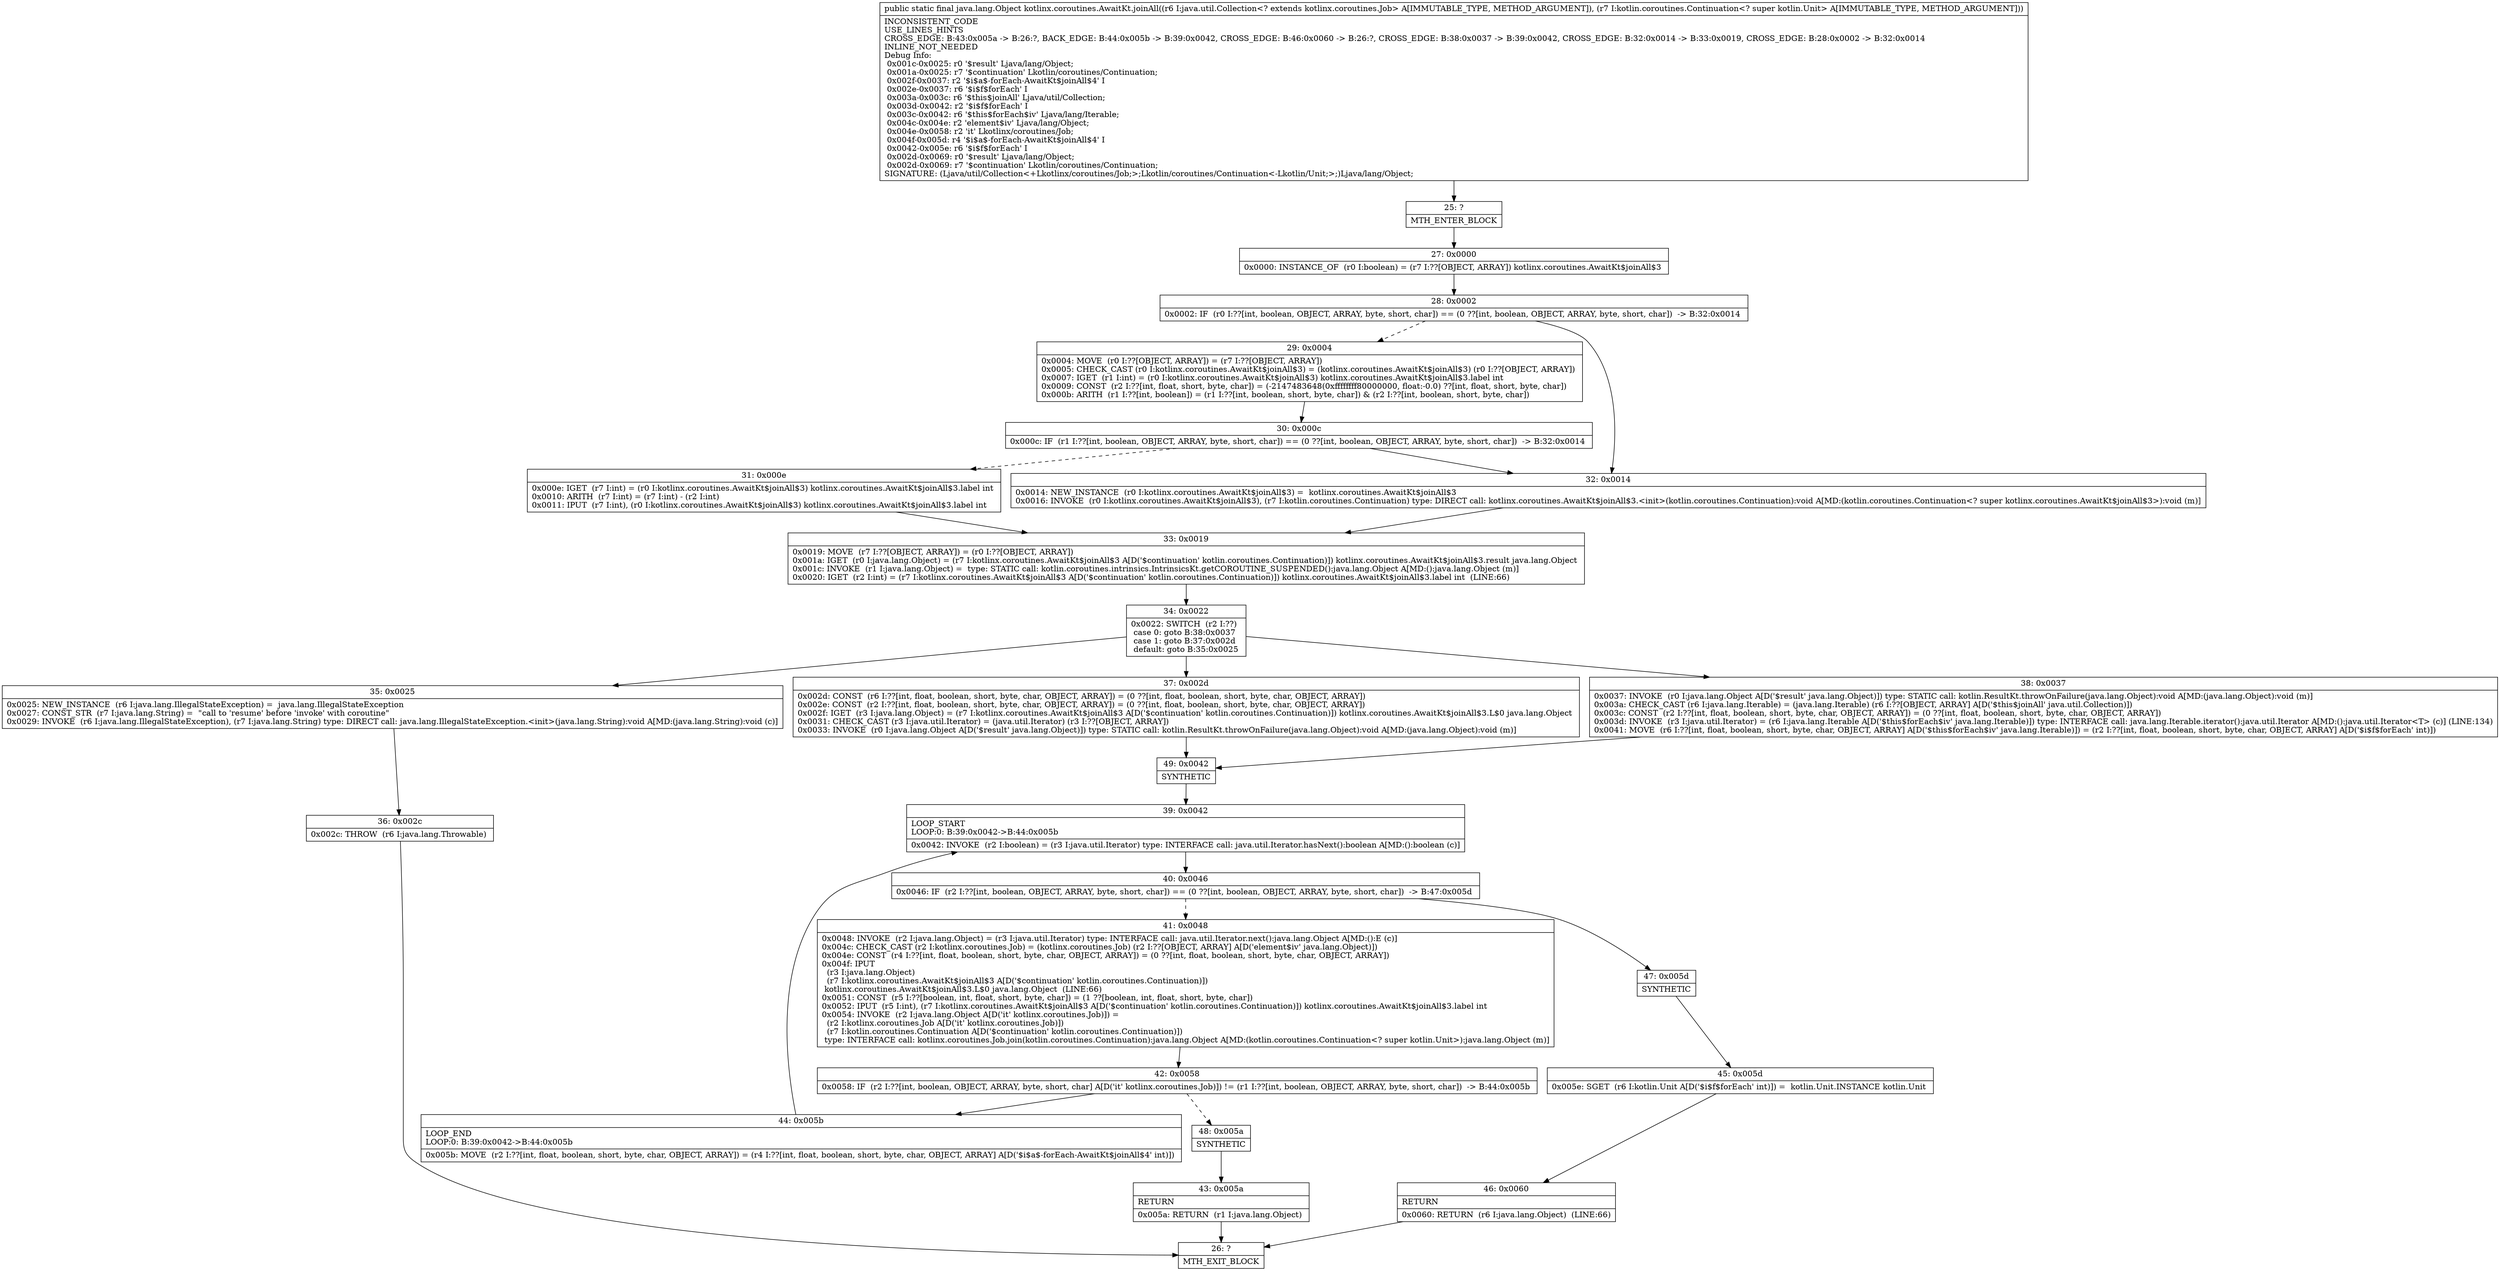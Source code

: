 digraph "CFG forkotlinx.coroutines.AwaitKt.joinAll(Ljava\/util\/Collection;Lkotlin\/coroutines\/Continuation;)Ljava\/lang\/Object;" {
Node_25 [shape=record,label="{25\:\ ?|MTH_ENTER_BLOCK\l}"];
Node_27 [shape=record,label="{27\:\ 0x0000|0x0000: INSTANCE_OF  (r0 I:boolean) = (r7 I:??[OBJECT, ARRAY]) kotlinx.coroutines.AwaitKt$joinAll$3 \l}"];
Node_28 [shape=record,label="{28\:\ 0x0002|0x0002: IF  (r0 I:??[int, boolean, OBJECT, ARRAY, byte, short, char]) == (0 ??[int, boolean, OBJECT, ARRAY, byte, short, char])  \-\> B:32:0x0014 \l}"];
Node_29 [shape=record,label="{29\:\ 0x0004|0x0004: MOVE  (r0 I:??[OBJECT, ARRAY]) = (r7 I:??[OBJECT, ARRAY]) \l0x0005: CHECK_CAST (r0 I:kotlinx.coroutines.AwaitKt$joinAll$3) = (kotlinx.coroutines.AwaitKt$joinAll$3) (r0 I:??[OBJECT, ARRAY]) \l0x0007: IGET  (r1 I:int) = (r0 I:kotlinx.coroutines.AwaitKt$joinAll$3) kotlinx.coroutines.AwaitKt$joinAll$3.label int \l0x0009: CONST  (r2 I:??[int, float, short, byte, char]) = (\-2147483648(0xffffffff80000000, float:\-0.0) ??[int, float, short, byte, char]) \l0x000b: ARITH  (r1 I:??[int, boolean]) = (r1 I:??[int, boolean, short, byte, char]) & (r2 I:??[int, boolean, short, byte, char]) \l}"];
Node_30 [shape=record,label="{30\:\ 0x000c|0x000c: IF  (r1 I:??[int, boolean, OBJECT, ARRAY, byte, short, char]) == (0 ??[int, boolean, OBJECT, ARRAY, byte, short, char])  \-\> B:32:0x0014 \l}"];
Node_31 [shape=record,label="{31\:\ 0x000e|0x000e: IGET  (r7 I:int) = (r0 I:kotlinx.coroutines.AwaitKt$joinAll$3) kotlinx.coroutines.AwaitKt$joinAll$3.label int \l0x0010: ARITH  (r7 I:int) = (r7 I:int) \- (r2 I:int) \l0x0011: IPUT  (r7 I:int), (r0 I:kotlinx.coroutines.AwaitKt$joinAll$3) kotlinx.coroutines.AwaitKt$joinAll$3.label int \l}"];
Node_33 [shape=record,label="{33\:\ 0x0019|0x0019: MOVE  (r7 I:??[OBJECT, ARRAY]) = (r0 I:??[OBJECT, ARRAY]) \l0x001a: IGET  (r0 I:java.lang.Object) = (r7 I:kotlinx.coroutines.AwaitKt$joinAll$3 A[D('$continuation' kotlin.coroutines.Continuation)]) kotlinx.coroutines.AwaitKt$joinAll$3.result java.lang.Object \l0x001c: INVOKE  (r1 I:java.lang.Object) =  type: STATIC call: kotlin.coroutines.intrinsics.IntrinsicsKt.getCOROUTINE_SUSPENDED():java.lang.Object A[MD:():java.lang.Object (m)]\l0x0020: IGET  (r2 I:int) = (r7 I:kotlinx.coroutines.AwaitKt$joinAll$3 A[D('$continuation' kotlin.coroutines.Continuation)]) kotlinx.coroutines.AwaitKt$joinAll$3.label int  (LINE:66)\l}"];
Node_34 [shape=record,label="{34\:\ 0x0022|0x0022: SWITCH  (r2 I:??)\l case 0: goto B:38:0x0037\l case 1: goto B:37:0x002d\l default: goto B:35:0x0025 \l}"];
Node_35 [shape=record,label="{35\:\ 0x0025|0x0025: NEW_INSTANCE  (r6 I:java.lang.IllegalStateException) =  java.lang.IllegalStateException \l0x0027: CONST_STR  (r7 I:java.lang.String) =  \"call to 'resume' before 'invoke' with coroutine\" \l0x0029: INVOKE  (r6 I:java.lang.IllegalStateException), (r7 I:java.lang.String) type: DIRECT call: java.lang.IllegalStateException.\<init\>(java.lang.String):void A[MD:(java.lang.String):void (c)]\l}"];
Node_36 [shape=record,label="{36\:\ 0x002c|0x002c: THROW  (r6 I:java.lang.Throwable) \l}"];
Node_26 [shape=record,label="{26\:\ ?|MTH_EXIT_BLOCK\l}"];
Node_37 [shape=record,label="{37\:\ 0x002d|0x002d: CONST  (r6 I:??[int, float, boolean, short, byte, char, OBJECT, ARRAY]) = (0 ??[int, float, boolean, short, byte, char, OBJECT, ARRAY]) \l0x002e: CONST  (r2 I:??[int, float, boolean, short, byte, char, OBJECT, ARRAY]) = (0 ??[int, float, boolean, short, byte, char, OBJECT, ARRAY]) \l0x002f: IGET  (r3 I:java.lang.Object) = (r7 I:kotlinx.coroutines.AwaitKt$joinAll$3 A[D('$continuation' kotlin.coroutines.Continuation)]) kotlinx.coroutines.AwaitKt$joinAll$3.L$0 java.lang.Object \l0x0031: CHECK_CAST (r3 I:java.util.Iterator) = (java.util.Iterator) (r3 I:??[OBJECT, ARRAY]) \l0x0033: INVOKE  (r0 I:java.lang.Object A[D('$result' java.lang.Object)]) type: STATIC call: kotlin.ResultKt.throwOnFailure(java.lang.Object):void A[MD:(java.lang.Object):void (m)]\l}"];
Node_49 [shape=record,label="{49\:\ 0x0042|SYNTHETIC\l}"];
Node_39 [shape=record,label="{39\:\ 0x0042|LOOP_START\lLOOP:0: B:39:0x0042\-\>B:44:0x005b\l|0x0042: INVOKE  (r2 I:boolean) = (r3 I:java.util.Iterator) type: INTERFACE call: java.util.Iterator.hasNext():boolean A[MD:():boolean (c)]\l}"];
Node_40 [shape=record,label="{40\:\ 0x0046|0x0046: IF  (r2 I:??[int, boolean, OBJECT, ARRAY, byte, short, char]) == (0 ??[int, boolean, OBJECT, ARRAY, byte, short, char])  \-\> B:47:0x005d \l}"];
Node_41 [shape=record,label="{41\:\ 0x0048|0x0048: INVOKE  (r2 I:java.lang.Object) = (r3 I:java.util.Iterator) type: INTERFACE call: java.util.Iterator.next():java.lang.Object A[MD:():E (c)]\l0x004c: CHECK_CAST (r2 I:kotlinx.coroutines.Job) = (kotlinx.coroutines.Job) (r2 I:??[OBJECT, ARRAY] A[D('element$iv' java.lang.Object)]) \l0x004e: CONST  (r4 I:??[int, float, boolean, short, byte, char, OBJECT, ARRAY]) = (0 ??[int, float, boolean, short, byte, char, OBJECT, ARRAY]) \l0x004f: IPUT  \l  (r3 I:java.lang.Object)\l  (r7 I:kotlinx.coroutines.AwaitKt$joinAll$3 A[D('$continuation' kotlin.coroutines.Continuation)])\l kotlinx.coroutines.AwaitKt$joinAll$3.L$0 java.lang.Object  (LINE:66)\l0x0051: CONST  (r5 I:??[boolean, int, float, short, byte, char]) = (1 ??[boolean, int, float, short, byte, char]) \l0x0052: IPUT  (r5 I:int), (r7 I:kotlinx.coroutines.AwaitKt$joinAll$3 A[D('$continuation' kotlin.coroutines.Continuation)]) kotlinx.coroutines.AwaitKt$joinAll$3.label int \l0x0054: INVOKE  (r2 I:java.lang.Object A[D('it' kotlinx.coroutines.Job)]) = \l  (r2 I:kotlinx.coroutines.Job A[D('it' kotlinx.coroutines.Job)])\l  (r7 I:kotlin.coroutines.Continuation A[D('$continuation' kotlin.coroutines.Continuation)])\l type: INTERFACE call: kotlinx.coroutines.Job.join(kotlin.coroutines.Continuation):java.lang.Object A[MD:(kotlin.coroutines.Continuation\<? super kotlin.Unit\>):java.lang.Object (m)]\l}"];
Node_42 [shape=record,label="{42\:\ 0x0058|0x0058: IF  (r2 I:??[int, boolean, OBJECT, ARRAY, byte, short, char] A[D('it' kotlinx.coroutines.Job)]) != (r1 I:??[int, boolean, OBJECT, ARRAY, byte, short, char])  \-\> B:44:0x005b \l}"];
Node_44 [shape=record,label="{44\:\ 0x005b|LOOP_END\lLOOP:0: B:39:0x0042\-\>B:44:0x005b\l|0x005b: MOVE  (r2 I:??[int, float, boolean, short, byte, char, OBJECT, ARRAY]) = (r4 I:??[int, float, boolean, short, byte, char, OBJECT, ARRAY] A[D('$i$a$\-forEach\-AwaitKt$joinAll$4' int)]) \l}"];
Node_48 [shape=record,label="{48\:\ 0x005a|SYNTHETIC\l}"];
Node_43 [shape=record,label="{43\:\ 0x005a|RETURN\l|0x005a: RETURN  (r1 I:java.lang.Object) \l}"];
Node_47 [shape=record,label="{47\:\ 0x005d|SYNTHETIC\l}"];
Node_45 [shape=record,label="{45\:\ 0x005d|0x005e: SGET  (r6 I:kotlin.Unit A[D('$i$f$forEach' int)]) =  kotlin.Unit.INSTANCE kotlin.Unit \l}"];
Node_46 [shape=record,label="{46\:\ 0x0060|RETURN\l|0x0060: RETURN  (r6 I:java.lang.Object)  (LINE:66)\l}"];
Node_38 [shape=record,label="{38\:\ 0x0037|0x0037: INVOKE  (r0 I:java.lang.Object A[D('$result' java.lang.Object)]) type: STATIC call: kotlin.ResultKt.throwOnFailure(java.lang.Object):void A[MD:(java.lang.Object):void (m)]\l0x003a: CHECK_CAST (r6 I:java.lang.Iterable) = (java.lang.Iterable) (r6 I:??[OBJECT, ARRAY] A[D('$this$joinAll' java.util.Collection)]) \l0x003c: CONST  (r2 I:??[int, float, boolean, short, byte, char, OBJECT, ARRAY]) = (0 ??[int, float, boolean, short, byte, char, OBJECT, ARRAY]) \l0x003d: INVOKE  (r3 I:java.util.Iterator) = (r6 I:java.lang.Iterable A[D('$this$forEach$iv' java.lang.Iterable)]) type: INTERFACE call: java.lang.Iterable.iterator():java.util.Iterator A[MD:():java.util.Iterator\<T\> (c)] (LINE:134)\l0x0041: MOVE  (r6 I:??[int, float, boolean, short, byte, char, OBJECT, ARRAY] A[D('$this$forEach$iv' java.lang.Iterable)]) = (r2 I:??[int, float, boolean, short, byte, char, OBJECT, ARRAY] A[D('$i$f$forEach' int)]) \l}"];
Node_32 [shape=record,label="{32\:\ 0x0014|0x0014: NEW_INSTANCE  (r0 I:kotlinx.coroutines.AwaitKt$joinAll$3) =  kotlinx.coroutines.AwaitKt$joinAll$3 \l0x0016: INVOKE  (r0 I:kotlinx.coroutines.AwaitKt$joinAll$3), (r7 I:kotlin.coroutines.Continuation) type: DIRECT call: kotlinx.coroutines.AwaitKt$joinAll$3.\<init\>(kotlin.coroutines.Continuation):void A[MD:(kotlin.coroutines.Continuation\<? super kotlinx.coroutines.AwaitKt$joinAll$3\>):void (m)]\l}"];
MethodNode[shape=record,label="{public static final java.lang.Object kotlinx.coroutines.AwaitKt.joinAll((r6 I:java.util.Collection\<? extends kotlinx.coroutines.Job\> A[IMMUTABLE_TYPE, METHOD_ARGUMENT]), (r7 I:kotlin.coroutines.Continuation\<? super kotlin.Unit\> A[IMMUTABLE_TYPE, METHOD_ARGUMENT]))  | INCONSISTENT_CODE\lUSE_LINES_HINTS\lCROSS_EDGE: B:43:0x005a \-\> B:26:?, BACK_EDGE: B:44:0x005b \-\> B:39:0x0042, CROSS_EDGE: B:46:0x0060 \-\> B:26:?, CROSS_EDGE: B:38:0x0037 \-\> B:39:0x0042, CROSS_EDGE: B:32:0x0014 \-\> B:33:0x0019, CROSS_EDGE: B:28:0x0002 \-\> B:32:0x0014\lINLINE_NOT_NEEDED\lDebug Info:\l  0x001c\-0x0025: r0 '$result' Ljava\/lang\/Object;\l  0x001a\-0x0025: r7 '$continuation' Lkotlin\/coroutines\/Continuation;\l  0x002f\-0x0037: r2 '$i$a$\-forEach\-AwaitKt$joinAll$4' I\l  0x002e\-0x0037: r6 '$i$f$forEach' I\l  0x003a\-0x003c: r6 '$this$joinAll' Ljava\/util\/Collection;\l  0x003d\-0x0042: r2 '$i$f$forEach' I\l  0x003c\-0x0042: r6 '$this$forEach$iv' Ljava\/lang\/Iterable;\l  0x004c\-0x004e: r2 'element$iv' Ljava\/lang\/Object;\l  0x004e\-0x0058: r2 'it' Lkotlinx\/coroutines\/Job;\l  0x004f\-0x005d: r4 '$i$a$\-forEach\-AwaitKt$joinAll$4' I\l  0x0042\-0x005e: r6 '$i$f$forEach' I\l  0x002d\-0x0069: r0 '$result' Ljava\/lang\/Object;\l  0x002d\-0x0069: r7 '$continuation' Lkotlin\/coroutines\/Continuation;\lSIGNATURE: (Ljava\/util\/Collection\<+Lkotlinx\/coroutines\/Job;\>;Lkotlin\/coroutines\/Continuation\<\-Lkotlin\/Unit;\>;)Ljava\/lang\/Object;\l}"];
MethodNode -> Node_25;Node_25 -> Node_27;
Node_27 -> Node_28;
Node_28 -> Node_29[style=dashed];
Node_28 -> Node_32;
Node_29 -> Node_30;
Node_30 -> Node_31[style=dashed];
Node_30 -> Node_32;
Node_31 -> Node_33;
Node_33 -> Node_34;
Node_34 -> Node_35;
Node_34 -> Node_37;
Node_34 -> Node_38;
Node_35 -> Node_36;
Node_36 -> Node_26;
Node_37 -> Node_49;
Node_49 -> Node_39;
Node_39 -> Node_40;
Node_40 -> Node_41[style=dashed];
Node_40 -> Node_47;
Node_41 -> Node_42;
Node_42 -> Node_44;
Node_42 -> Node_48[style=dashed];
Node_44 -> Node_39;
Node_48 -> Node_43;
Node_43 -> Node_26;
Node_47 -> Node_45;
Node_45 -> Node_46;
Node_46 -> Node_26;
Node_38 -> Node_49;
Node_32 -> Node_33;
}

